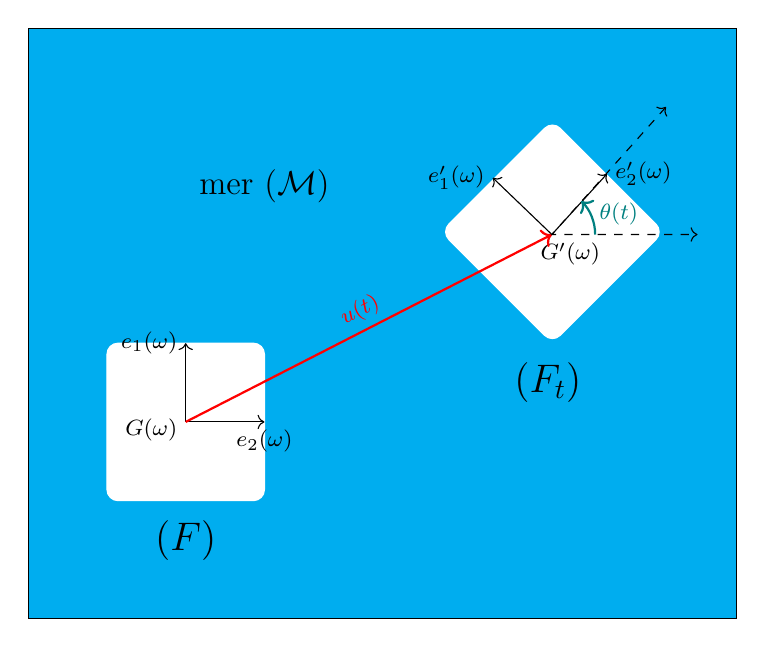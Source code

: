 \begin{tikzpicture}
	\footnotesize
	
	\draw [fill=cyan] (1,2.5) -- (10,2.5) -- (10,10) -- (1,10) -- cycle;
	\node at (4,8) {\large mer ($\mathcal{M}$)};
	
	% \draw [white, rounded corners,fill=white,pattern=north west lines,pattern color=white] (2,4) rectangle (4,6);
	\draw [white, rounded corners,fill=white] (2,4) rectangle (4,6);
	\draw[rounded corners,white,fill=white,cm={cos(45) ,-sin(45) ,sin(45) ,cos(45) ,(2 cm,6 cm)} ] (2,6) -- (2,4) -- (4,4) -- (4,6)-- cycle;

	\node[below left] at (3,5.14) {$G(\omega)$};
	\node[below right] at (7.4,7.38) {$G'(\omega)$};

	\draw[<->] (3,6) node[left] {$e_1(\omega)$} --(3,5) -- (4,5) node[below] {$e_2(\omega)$}; 
	\draw[<->] (6.9,8.1) node[left] {$e_1' (\omega)$} --(7.65,7.38) -- (8.35,8.15) node[right] {$e_2' (\omega)$}; 
	
	\draw [->, thick, red] (3,5) -- node[above,rotate=26] {\bfseries $u(t)$}  (7.65,7.38);
	
	\draw [<->, dashed] (9.1,9) -- (7.65,7.38) -- (9.5,7.38);
	\draw [->, teal, thick] (8.2,7.38)  arc[start angle=0, end angle=45, radius=0.6];
	\node [above right, teal] at (8.15,7.4) {\bfseries $\theta(t)$};
	
	\node at (3,3.5) {\Large $(F)$};
	\node at (7.6,5.5) {\Large $(F_t)$};

\end{tikzpicture}